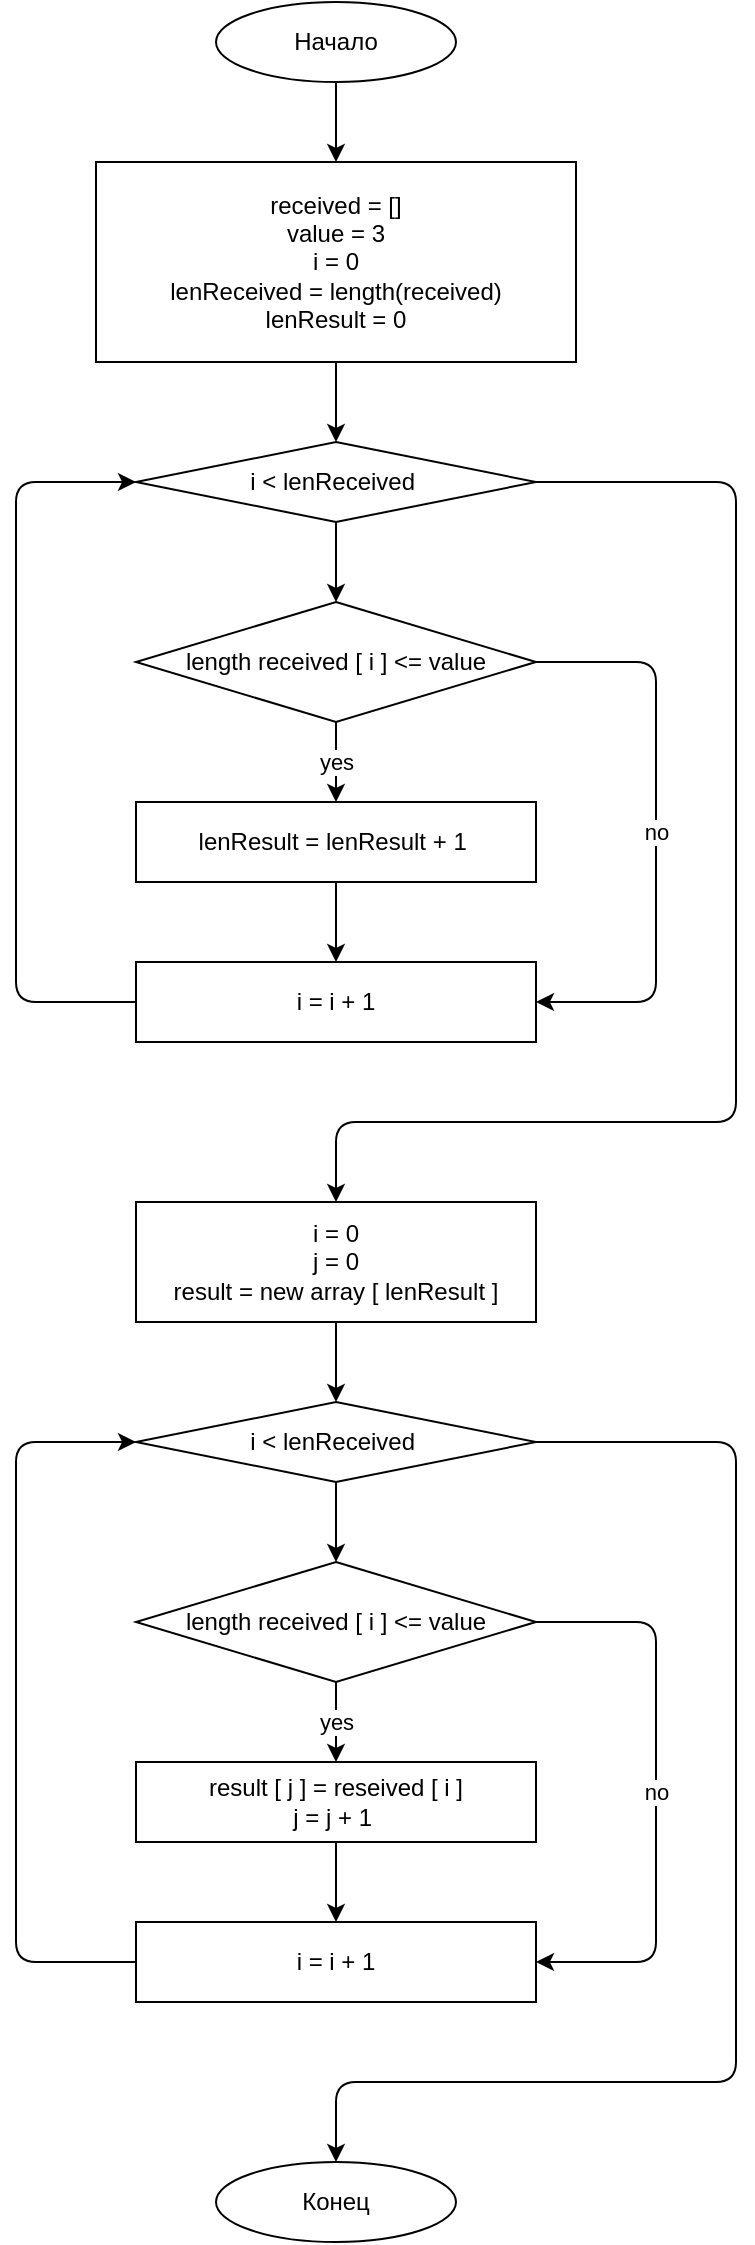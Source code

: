 <mxfile>
    <diagram id="gwFecUYAoQAURBb2EJ4o" name="Страница 1">
        <mxGraphModel dx="650" dy="387" grid="1" gridSize="10" guides="1" tooltips="1" connect="1" arrows="1" fold="1" page="1" pageScale="1" pageWidth="827" pageHeight="1169" math="0" shadow="0">
            <root>
                <mxCell id="0"/>
                <mxCell id="1" parent="0"/>
                <mxCell id="6" value="" style="edgeStyle=none;html=1;" edge="1" parent="1" source="2" target="4">
                    <mxGeometry relative="1" as="geometry"/>
                </mxCell>
                <mxCell id="2" value="Начало" style="ellipse;whiteSpace=wrap;html=1;" vertex="1" parent="1">
                    <mxGeometry x="260" y="40" width="120" height="40" as="geometry"/>
                </mxCell>
                <mxCell id="3" value="Конец" style="ellipse;whiteSpace=wrap;html=1;" vertex="1" parent="1">
                    <mxGeometry x="260" y="1120" width="120" height="40" as="geometry"/>
                </mxCell>
                <mxCell id="8" value="" style="edgeStyle=none;html=1;" edge="1" parent="1" source="4" target="7">
                    <mxGeometry relative="1" as="geometry"/>
                </mxCell>
                <mxCell id="4" value="received = []&lt;br&gt;value = 3&lt;br&gt;i = 0&lt;br&gt;lenReceived&amp;nbsp;= length(received)&lt;br&gt;lenResult = 0" style="rounded=0;whiteSpace=wrap;html=1;" vertex="1" parent="1">
                    <mxGeometry x="200" y="120" width="240" height="100" as="geometry"/>
                </mxCell>
                <mxCell id="12" value="" style="edgeStyle=none;html=1;" edge="1" parent="1" source="7" target="10">
                    <mxGeometry relative="1" as="geometry"/>
                </mxCell>
                <mxCell id="25" style="edgeStyle=none;html=1;exitX=1;exitY=0.5;exitDx=0;exitDy=0;" edge="1" parent="1" source="7" target="18">
                    <mxGeometry relative="1" as="geometry">
                        <Array as="points">
                            <mxPoint x="520" y="280"/>
                            <mxPoint x="520" y="600"/>
                            <mxPoint x="320" y="600"/>
                            <mxPoint x="320" y="640"/>
                        </Array>
                    </mxGeometry>
                </mxCell>
                <mxCell id="7" value="i &amp;lt; lenReceived&amp;nbsp;" style="rhombus;whiteSpace=wrap;html=1;" vertex="1" parent="1">
                    <mxGeometry x="220" y="260" width="200" height="40" as="geometry"/>
                </mxCell>
                <mxCell id="15" style="edgeStyle=none;html=1;exitX=0;exitY=0.5;exitDx=0;exitDy=0;entryX=0;entryY=0.5;entryDx=0;entryDy=0;" edge="1" parent="1" source="16" target="7">
                    <mxGeometry relative="1" as="geometry">
                        <mxPoint x="320" y="280" as="targetPoint"/>
                        <Array as="points">
                            <mxPoint x="160" y="540"/>
                            <mxPoint x="160" y="420"/>
                            <mxPoint x="160" y="280"/>
                        </Array>
                    </mxGeometry>
                </mxCell>
                <mxCell id="17" value="" style="edgeStyle=none;html=1;" edge="1" parent="1" source="9" target="16">
                    <mxGeometry relative="1" as="geometry"/>
                </mxCell>
                <mxCell id="9" value="lenResult&amp;nbsp;= lenResult&amp;nbsp;+ 1&amp;nbsp;" style="rounded=0;whiteSpace=wrap;html=1;" vertex="1" parent="1">
                    <mxGeometry x="220" y="440" width="200" height="40" as="geometry"/>
                </mxCell>
                <mxCell id="13" value="yes" style="edgeStyle=none;html=1;" edge="1" parent="1" source="10" target="9">
                    <mxGeometry relative="1" as="geometry"/>
                </mxCell>
                <mxCell id="14" value="no" style="edgeStyle=none;html=1;exitX=1;exitY=0.5;exitDx=0;exitDy=0;entryX=1;entryY=0.5;entryDx=0;entryDy=0;" edge="1" parent="1" source="10" target="16">
                    <mxGeometry relative="1" as="geometry">
                        <mxPoint x="460" y="561" as="targetPoint"/>
                        <Array as="points">
                            <mxPoint x="480" y="370"/>
                            <mxPoint x="480" y="540"/>
                        </Array>
                    </mxGeometry>
                </mxCell>
                <mxCell id="10" value="length received [ i ] &amp;lt;= value" style="rhombus;whiteSpace=wrap;html=1;" vertex="1" parent="1">
                    <mxGeometry x="220" y="340" width="200" height="60" as="geometry"/>
                </mxCell>
                <mxCell id="16" value="i = i + 1" style="rounded=0;whiteSpace=wrap;html=1;" vertex="1" parent="1">
                    <mxGeometry x="220" y="520" width="200" height="40" as="geometry"/>
                </mxCell>
                <mxCell id="27" value="" style="edgeStyle=none;html=1;entryX=0.5;entryY=0;entryDx=0;entryDy=0;" edge="1" parent="1" source="18" target="33">
                    <mxGeometry relative="1" as="geometry">
                        <mxPoint x="320" y="720" as="targetPoint"/>
                    </mxGeometry>
                </mxCell>
                <mxCell id="18" value="i = 0&lt;br&gt;j = 0&lt;br&gt;result = new array [ lenResult&amp;nbsp;]" style="rounded=0;whiteSpace=wrap;html=1;" vertex="1" parent="1">
                    <mxGeometry x="220" y="640" width="200" height="60" as="geometry"/>
                </mxCell>
                <mxCell id="29" value="" style="edgeStyle=none;html=1;" edge="1" parent="1" target="28">
                    <mxGeometry relative="1" as="geometry">
                        <mxPoint x="320" y="760" as="sourcePoint"/>
                    </mxGeometry>
                </mxCell>
                <mxCell id="31" style="edgeStyle=none;html=1;exitX=1;exitY=0.5;exitDx=0;exitDy=0;entryX=0.5;entryY=0;entryDx=0;entryDy=0;" edge="1" parent="1" source="33" target="3">
                    <mxGeometry relative="1" as="geometry">
                        <mxPoint x="420" y="740" as="sourcePoint"/>
                        <mxPoint x="320" y="920" as="targetPoint"/>
                        <Array as="points">
                            <mxPoint x="520" y="760"/>
                            <mxPoint x="520" y="1080"/>
                            <mxPoint x="320" y="1080"/>
                        </Array>
                    </mxGeometry>
                </mxCell>
                <mxCell id="30" style="edgeStyle=none;html=1;entryX=0;entryY=0.5;entryDx=0;entryDy=0;exitX=0;exitY=0.5;exitDx=0;exitDy=0;" edge="1" parent="1" source="28">
                    <mxGeometry relative="1" as="geometry">
                        <mxPoint x="220" y="740" as="targetPoint"/>
                        <Array as="points">
                            <mxPoint x="160" y="820"/>
                            <mxPoint x="160" y="740"/>
                        </Array>
                    </mxGeometry>
                </mxCell>
                <mxCell id="32" value="" style="edgeStyle=none;html=1;" edge="1" parent="1" source="33" target="39">
                    <mxGeometry relative="1" as="geometry"/>
                </mxCell>
                <mxCell id="33" value="i &amp;lt; lenReceived&amp;nbsp;" style="rhombus;whiteSpace=wrap;html=1;" vertex="1" parent="1">
                    <mxGeometry x="220" y="740" width="200" height="40" as="geometry"/>
                </mxCell>
                <mxCell id="34" style="edgeStyle=none;html=1;exitX=0;exitY=0.5;exitDx=0;exitDy=0;entryX=0;entryY=0.5;entryDx=0;entryDy=0;" edge="1" parent="1" source="40" target="33">
                    <mxGeometry relative="1" as="geometry">
                        <mxPoint x="320" y="740" as="targetPoint"/>
                        <Array as="points">
                            <mxPoint x="160" y="1020"/>
                            <mxPoint x="160" y="880"/>
                            <mxPoint x="160" y="760"/>
                        </Array>
                    </mxGeometry>
                </mxCell>
                <mxCell id="35" value="" style="edgeStyle=none;html=1;" edge="1" parent="1" source="36" target="40">
                    <mxGeometry relative="1" as="geometry"/>
                </mxCell>
                <mxCell id="36" value="result [ j ] = reseived [ i ]&lt;br&gt;j = j + 1&amp;nbsp;" style="rounded=0;whiteSpace=wrap;html=1;" vertex="1" parent="1">
                    <mxGeometry x="220" y="920" width="200" height="40" as="geometry"/>
                </mxCell>
                <mxCell id="37" value="yes" style="edgeStyle=none;html=1;" edge="1" parent="1" source="39" target="36">
                    <mxGeometry relative="1" as="geometry"/>
                </mxCell>
                <mxCell id="38" value="no" style="edgeStyle=none;html=1;exitX=1;exitY=0.5;exitDx=0;exitDy=0;entryX=1;entryY=0.5;entryDx=0;entryDy=0;" edge="1" parent="1" source="39" target="40">
                    <mxGeometry relative="1" as="geometry">
                        <mxPoint x="460" y="1021" as="targetPoint"/>
                        <Array as="points">
                            <mxPoint x="480" y="850"/>
                            <mxPoint x="480" y="1020"/>
                        </Array>
                    </mxGeometry>
                </mxCell>
                <mxCell id="39" value="length received [ i ] &amp;lt;= value" style="rhombus;whiteSpace=wrap;html=1;" vertex="1" parent="1">
                    <mxGeometry x="220" y="820" width="200" height="60" as="geometry"/>
                </mxCell>
                <mxCell id="40" value="i = i + 1" style="rounded=0;whiteSpace=wrap;html=1;" vertex="1" parent="1">
                    <mxGeometry x="220" y="1000" width="200" height="40" as="geometry"/>
                </mxCell>
            </root>
        </mxGraphModel>
    </diagram>
</mxfile>